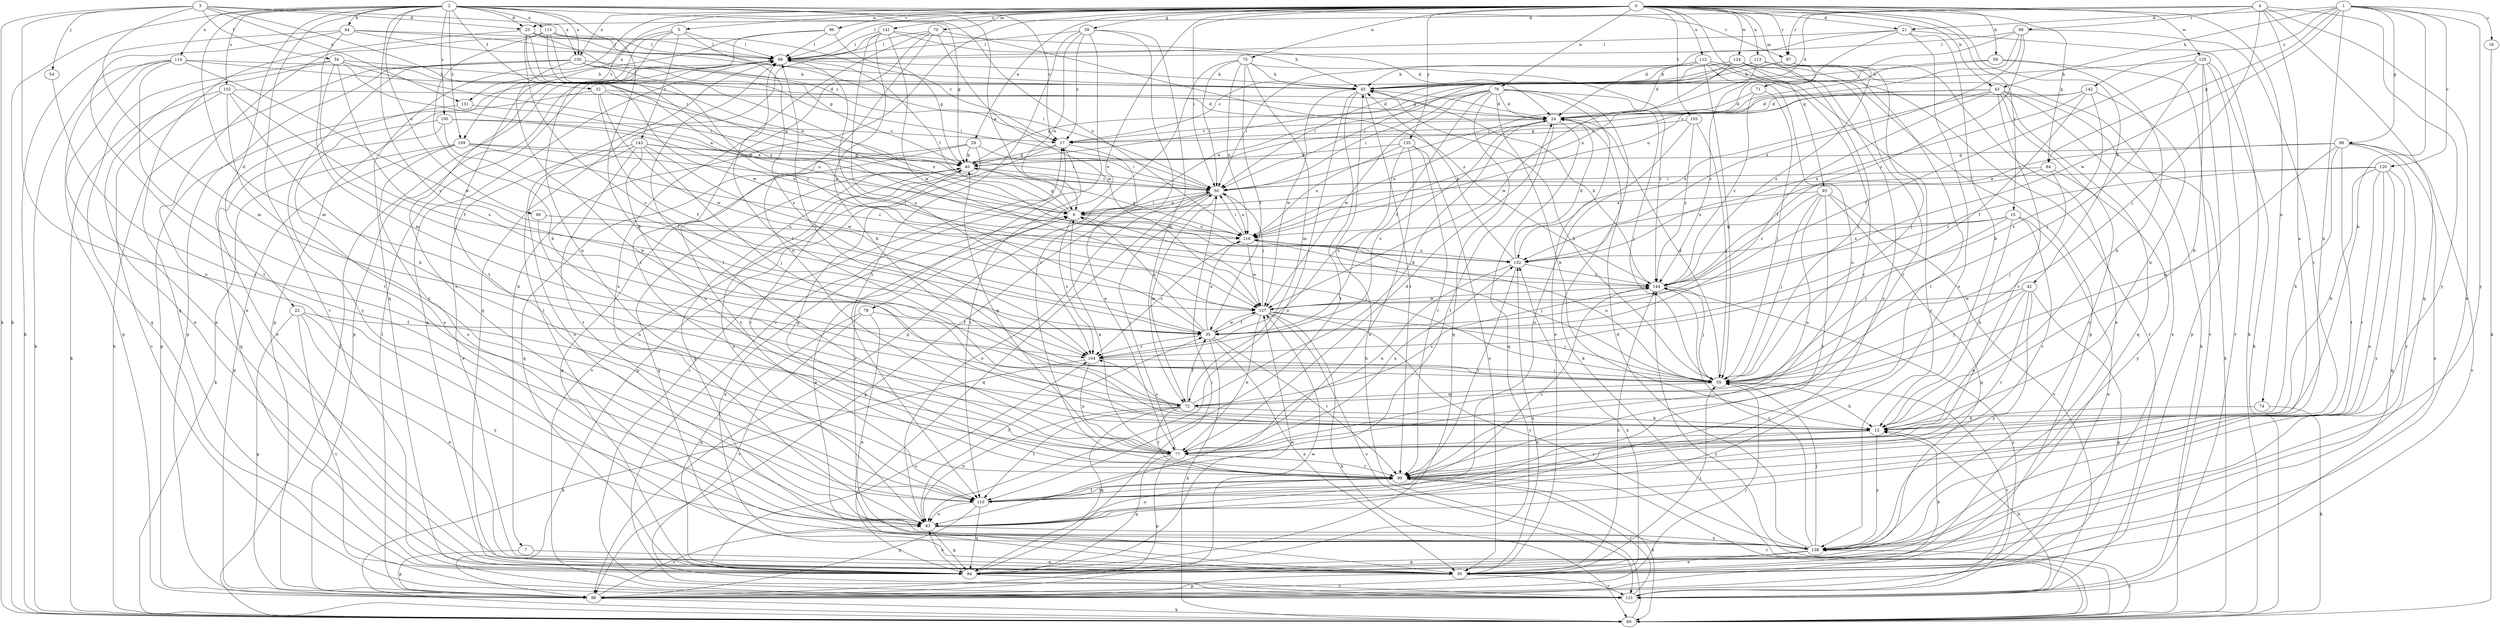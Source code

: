 strict digraph  {
0;
1;
2;
3;
4;
5;
6;
7;
12;
15;
16;
17;
21;
22;
23;
24;
29;
30;
32;
34;
35;
39;
40;
42;
43;
44;
45;
50;
54;
55;
59;
60;
66;
70;
71;
72;
74;
75;
76;
77;
78;
80;
83;
84;
86;
88;
93;
94;
96;
97;
98;
99;
100;
102;
104;
105;
109;
110;
112;
113;
114;
115;
116;
120;
121;
124;
125;
127;
130;
131;
132;
135;
138;
141;
142;
143;
144;
0 -> 5  [label=a];
0 -> 7  [label=b];
0 -> 15  [label=c];
0 -> 21  [label=d];
0 -> 29  [label=e];
0 -> 39  [label=g];
0 -> 42  [label=h];
0 -> 43  [label=h];
0 -> 50  [label=i];
0 -> 59  [label=k];
0 -> 66  [label=l];
0 -> 70  [label=m];
0 -> 71  [label=m];
0 -> 74  [label=n];
0 -> 75  [label=n];
0 -> 76  [label=n];
0 -> 78  [label=o];
0 -> 84  [label=p];
0 -> 93  [label=q];
0 -> 94  [label=q];
0 -> 96  [label=r];
0 -> 97  [label=r];
0 -> 105  [label=t];
0 -> 109  [label=t];
0 -> 112  [label=u];
0 -> 113  [label=u];
0 -> 124  [label=w];
0 -> 125  [label=w];
0 -> 130  [label=x];
0 -> 135  [label=y];
0 -> 141  [label=z];
1 -> 12  [label=b];
1 -> 16  [label=c];
1 -> 21  [label=d];
1 -> 43  [label=h];
1 -> 77  [label=n];
1 -> 84  [label=p];
1 -> 86  [label=p];
1 -> 120  [label=v];
1 -> 127  [label=w];
1 -> 138  [label=y];
1 -> 142  [label=z];
2 -> 6  [label=a];
2 -> 12  [label=b];
2 -> 17  [label=c];
2 -> 22  [label=d];
2 -> 23  [label=d];
2 -> 32  [label=f];
2 -> 40  [label=g];
2 -> 44  [label=h];
2 -> 60  [label=k];
2 -> 72  [label=m];
2 -> 80  [label=o];
2 -> 97  [label=r];
2 -> 100  [label=s];
2 -> 102  [label=s];
2 -> 104  [label=s];
2 -> 109  [label=t];
2 -> 114  [label=u];
2 -> 115  [label=u];
2 -> 116  [label=u];
2 -> 121  [label=v];
2 -> 130  [label=x];
3 -> 23  [label=d];
3 -> 34  [label=f];
3 -> 50  [label=i];
3 -> 54  [label=j];
3 -> 60  [label=k];
3 -> 72  [label=m];
3 -> 83  [label=o];
3 -> 130  [label=x];
3 -> 131  [label=x];
4 -> 23  [label=d];
4 -> 24  [label=d];
4 -> 30  [label=e];
4 -> 55  [label=j];
4 -> 77  [label=n];
4 -> 94  [label=q];
4 -> 97  [label=r];
4 -> 98  [label=r];
4 -> 138  [label=y];
5 -> 66  [label=l];
5 -> 77  [label=n];
5 -> 104  [label=s];
5 -> 110  [label=t];
5 -> 131  [label=x];
5 -> 143  [label=z];
6 -> 40  [label=g];
6 -> 50  [label=i];
6 -> 55  [label=j];
6 -> 66  [label=l];
6 -> 104  [label=s];
6 -> 116  [label=u];
7 -> 30  [label=e];
7 -> 88  [label=p];
12 -> 77  [label=n];
12 -> 99  [label=r];
12 -> 104  [label=s];
12 -> 138  [label=y];
15 -> 12  [label=b];
15 -> 30  [label=e];
15 -> 55  [label=j];
15 -> 99  [label=r];
15 -> 116  [label=u];
15 -> 132  [label=x];
16 -> 60  [label=k];
17 -> 40  [label=g];
17 -> 77  [label=n];
17 -> 88  [label=p];
17 -> 110  [label=t];
21 -> 12  [label=b];
21 -> 24  [label=d];
21 -> 60  [label=k];
21 -> 66  [label=l];
21 -> 83  [label=o];
21 -> 116  [label=u];
22 -> 30  [label=e];
22 -> 35  [label=f];
22 -> 88  [label=p];
22 -> 121  [label=v];
22 -> 138  [label=y];
23 -> 6  [label=a];
23 -> 40  [label=g];
23 -> 50  [label=i];
23 -> 66  [label=l];
23 -> 94  [label=q];
23 -> 104  [label=s];
23 -> 132  [label=x];
24 -> 17  [label=c];
24 -> 94  [label=q];
24 -> 104  [label=s];
24 -> 110  [label=t];
24 -> 116  [label=u];
29 -> 40  [label=g];
29 -> 50  [label=i];
29 -> 94  [label=q];
29 -> 110  [label=t];
29 -> 121  [label=v];
30 -> 6  [label=a];
30 -> 12  [label=b];
30 -> 17  [label=c];
30 -> 40  [label=g];
30 -> 55  [label=j];
30 -> 88  [label=p];
30 -> 121  [label=v];
30 -> 132  [label=x];
30 -> 144  [label=z];
32 -> 24  [label=d];
32 -> 35  [label=f];
32 -> 40  [label=g];
32 -> 88  [label=p];
32 -> 127  [label=w];
34 -> 6  [label=a];
34 -> 30  [label=e];
34 -> 45  [label=h];
34 -> 50  [label=i];
34 -> 55  [label=j];
34 -> 94  [label=q];
34 -> 104  [label=s];
35 -> 6  [label=a];
35 -> 30  [label=e];
35 -> 60  [label=k];
35 -> 66  [label=l];
35 -> 99  [label=r];
35 -> 104  [label=s];
35 -> 116  [label=u];
35 -> 127  [label=w];
39 -> 6  [label=a];
39 -> 17  [label=c];
39 -> 66  [label=l];
39 -> 72  [label=m];
39 -> 99  [label=r];
39 -> 110  [label=t];
39 -> 121  [label=v];
40 -> 50  [label=i];
40 -> 83  [label=o];
40 -> 94  [label=q];
40 -> 99  [label=r];
42 -> 55  [label=j];
42 -> 77  [label=n];
42 -> 88  [label=p];
42 -> 99  [label=r];
42 -> 127  [label=w];
42 -> 138  [label=y];
43 -> 24  [label=d];
43 -> 30  [label=e];
43 -> 35  [label=f];
43 -> 40  [label=g];
43 -> 60  [label=k];
43 -> 94  [label=q];
43 -> 99  [label=r];
43 -> 132  [label=x];
43 -> 138  [label=y];
44 -> 17  [label=c];
44 -> 45  [label=h];
44 -> 60  [label=k];
44 -> 66  [label=l];
44 -> 72  [label=m];
44 -> 110  [label=t];
45 -> 24  [label=d];
45 -> 83  [label=o];
45 -> 99  [label=r];
45 -> 110  [label=t];
45 -> 127  [label=w];
50 -> 6  [label=a];
50 -> 72  [label=m];
50 -> 83  [label=o];
50 -> 88  [label=p];
50 -> 94  [label=q];
50 -> 116  [label=u];
54 -> 99  [label=r];
55 -> 12  [label=b];
55 -> 24  [label=d];
55 -> 45  [label=h];
55 -> 66  [label=l];
55 -> 72  [label=m];
55 -> 116  [label=u];
55 -> 121  [label=v];
59 -> 12  [label=b];
59 -> 45  [label=h];
59 -> 50  [label=i];
59 -> 121  [label=v];
60 -> 45  [label=h];
60 -> 66  [label=l];
60 -> 99  [label=r];
60 -> 138  [label=y];
60 -> 144  [label=z];
66 -> 45  [label=h];
66 -> 88  [label=p];
66 -> 94  [label=q];
70 -> 66  [label=l];
70 -> 77  [label=n];
70 -> 83  [label=o];
70 -> 99  [label=r];
70 -> 127  [label=w];
70 -> 144  [label=z];
71 -> 24  [label=d];
71 -> 55  [label=j];
71 -> 144  [label=z];
72 -> 12  [label=b];
72 -> 24  [label=d];
72 -> 35  [label=f];
72 -> 66  [label=l];
72 -> 83  [label=o];
72 -> 94  [label=q];
72 -> 99  [label=r];
72 -> 110  [label=t];
72 -> 144  [label=z];
74 -> 12  [label=b];
74 -> 60  [label=k];
75 -> 35  [label=f];
75 -> 45  [label=h];
75 -> 50  [label=i];
75 -> 72  [label=m];
75 -> 88  [label=p];
75 -> 116  [label=u];
75 -> 144  [label=z];
76 -> 6  [label=a];
76 -> 12  [label=b];
76 -> 24  [label=d];
76 -> 30  [label=e];
76 -> 35  [label=f];
76 -> 40  [label=g];
76 -> 50  [label=i];
76 -> 55  [label=j];
76 -> 60  [label=k];
76 -> 94  [label=q];
76 -> 127  [label=w];
77 -> 6  [label=a];
77 -> 24  [label=d];
77 -> 40  [label=g];
77 -> 50  [label=i];
77 -> 66  [label=l];
77 -> 88  [label=p];
77 -> 94  [label=q];
77 -> 99  [label=r];
77 -> 132  [label=x];
78 -> 30  [label=e];
78 -> 35  [label=f];
78 -> 94  [label=q];
78 -> 121  [label=v];
80 -> 77  [label=n];
80 -> 116  [label=u];
83 -> 35  [label=f];
83 -> 94  [label=q];
83 -> 138  [label=y];
84 -> 50  [label=i];
84 -> 55  [label=j];
84 -> 132  [label=x];
84 -> 138  [label=y];
86 -> 6  [label=a];
86 -> 12  [label=b];
86 -> 30  [label=e];
86 -> 40  [label=g];
86 -> 72  [label=m];
86 -> 110  [label=t];
86 -> 121  [label=v];
86 -> 138  [label=y];
88 -> 55  [label=j];
88 -> 60  [label=k];
88 -> 66  [label=l];
88 -> 83  [label=o];
88 -> 127  [label=w];
88 -> 132  [label=x];
93 -> 6  [label=a];
93 -> 55  [label=j];
93 -> 77  [label=n];
93 -> 94  [label=q];
93 -> 110  [label=t];
93 -> 121  [label=v];
93 -> 144  [label=z];
94 -> 50  [label=i];
94 -> 83  [label=o];
94 -> 104  [label=s];
94 -> 121  [label=v];
94 -> 127  [label=w];
96 -> 40  [label=g];
96 -> 66  [label=l];
96 -> 83  [label=o];
96 -> 88  [label=p];
97 -> 17  [label=c];
97 -> 30  [label=e];
97 -> 45  [label=h];
97 -> 55  [label=j];
97 -> 144  [label=z];
98 -> 40  [label=g];
98 -> 66  [label=l];
98 -> 99  [label=r];
98 -> 116  [label=u];
98 -> 132  [label=x];
98 -> 144  [label=z];
99 -> 40  [label=g];
99 -> 60  [label=k];
99 -> 83  [label=o];
99 -> 110  [label=t];
100 -> 17  [label=c];
100 -> 35  [label=f];
100 -> 83  [label=o];
100 -> 94  [label=q];
100 -> 116  [label=u];
102 -> 12  [label=b];
102 -> 24  [label=d];
102 -> 35  [label=f];
102 -> 60  [label=k];
102 -> 110  [label=t];
102 -> 121  [label=v];
104 -> 55  [label=j];
104 -> 60  [label=k];
104 -> 77  [label=n];
105 -> 17  [label=c];
105 -> 55  [label=j];
105 -> 83  [label=o];
105 -> 144  [label=z];
109 -> 6  [label=a];
109 -> 40  [label=g];
109 -> 60  [label=k];
109 -> 83  [label=o];
109 -> 88  [label=p];
109 -> 144  [label=z];
110 -> 83  [label=o];
110 -> 88  [label=p];
110 -> 94  [label=q];
110 -> 99  [label=r];
110 -> 144  [label=z];
112 -> 24  [label=d];
112 -> 45  [label=h];
112 -> 50  [label=i];
112 -> 55  [label=j];
112 -> 77  [label=n];
112 -> 99  [label=r];
112 -> 138  [label=y];
113 -> 45  [label=h];
113 -> 50  [label=i];
113 -> 55  [label=j];
113 -> 60  [label=k];
113 -> 110  [label=t];
113 -> 144  [label=z];
114 -> 24  [label=d];
114 -> 30  [label=e];
114 -> 45  [label=h];
114 -> 60  [label=k];
114 -> 88  [label=p];
114 -> 110  [label=t];
114 -> 127  [label=w];
115 -> 12  [label=b];
115 -> 17  [label=c];
115 -> 30  [label=e];
115 -> 66  [label=l];
115 -> 127  [label=w];
115 -> 132  [label=x];
116 -> 40  [label=g];
116 -> 50  [label=i];
116 -> 55  [label=j];
116 -> 104  [label=s];
116 -> 127  [label=w];
116 -> 132  [label=x];
120 -> 12  [label=b];
120 -> 50  [label=i];
120 -> 83  [label=o];
120 -> 94  [label=q];
120 -> 99  [label=r];
120 -> 138  [label=y];
120 -> 144  [label=z];
121 -> 12  [label=b];
121 -> 17  [label=c];
121 -> 99  [label=r];
121 -> 144  [label=z];
124 -> 45  [label=h];
124 -> 50  [label=i];
124 -> 83  [label=o];
124 -> 88  [label=p];
124 -> 99  [label=r];
124 -> 121  [label=v];
124 -> 127  [label=w];
125 -> 12  [label=b];
125 -> 35  [label=f];
125 -> 45  [label=h];
125 -> 55  [label=j];
125 -> 60  [label=k];
125 -> 88  [label=p];
125 -> 121  [label=v];
127 -> 35  [label=f];
127 -> 50  [label=i];
127 -> 55  [label=j];
127 -> 60  [label=k];
127 -> 77  [label=n];
127 -> 121  [label=v];
127 -> 138  [label=y];
130 -> 12  [label=b];
130 -> 45  [label=h];
130 -> 50  [label=i];
130 -> 60  [label=k];
130 -> 88  [label=p];
130 -> 132  [label=x];
130 -> 138  [label=y];
130 -> 144  [label=z];
131 -> 30  [label=e];
131 -> 116  [label=u];
132 -> 24  [label=d];
132 -> 45  [label=h];
132 -> 77  [label=n];
132 -> 99  [label=r];
132 -> 144  [label=z];
135 -> 30  [label=e];
135 -> 40  [label=g];
135 -> 83  [label=o];
135 -> 99  [label=r];
135 -> 104  [label=s];
135 -> 116  [label=u];
138 -> 6  [label=a];
138 -> 24  [label=d];
138 -> 30  [label=e];
138 -> 40  [label=g];
138 -> 55  [label=j];
138 -> 66  [label=l];
138 -> 94  [label=q];
138 -> 144  [label=z];
141 -> 12  [label=b];
141 -> 24  [label=d];
141 -> 45  [label=h];
141 -> 66  [label=l];
141 -> 94  [label=q];
141 -> 104  [label=s];
141 -> 127  [label=w];
142 -> 12  [label=b];
142 -> 17  [label=c];
142 -> 24  [label=d];
142 -> 35  [label=f];
142 -> 104  [label=s];
142 -> 132  [label=x];
143 -> 30  [label=e];
143 -> 40  [label=g];
143 -> 50  [label=i];
143 -> 55  [label=j];
143 -> 77  [label=n];
143 -> 83  [label=o];
143 -> 110  [label=t];
143 -> 127  [label=w];
144 -> 45  [label=h];
144 -> 55  [label=j];
144 -> 127  [label=w];
}
